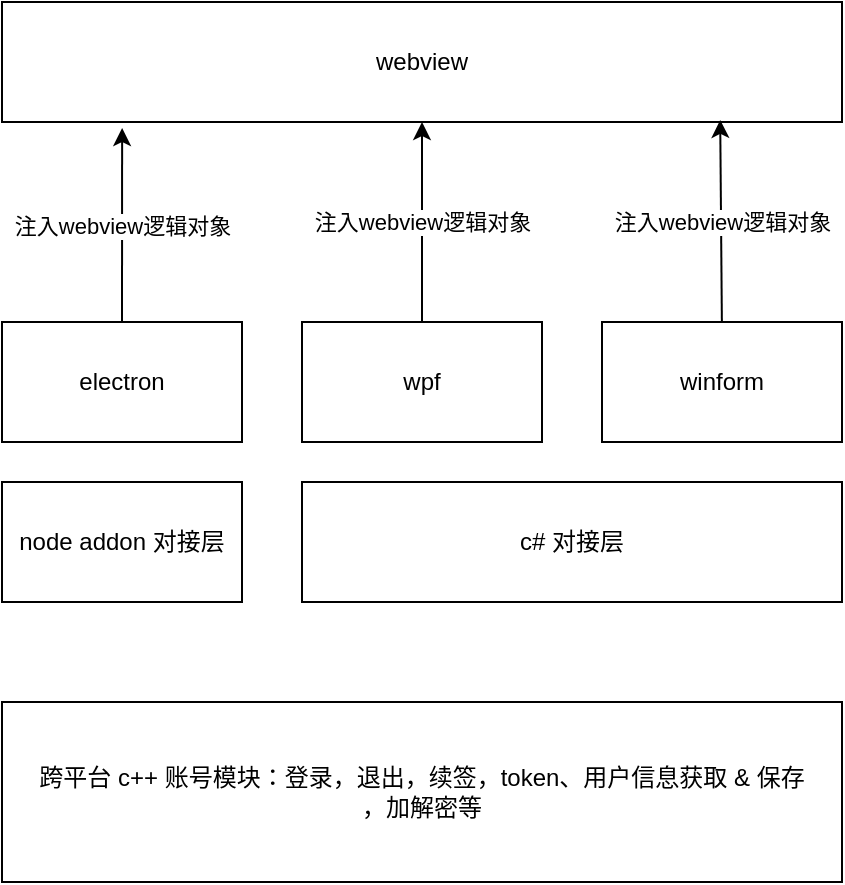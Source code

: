 <mxfile version="20.4.2" type="github"><diagram id="rviLNESX0pNRaedJojf6" name="Page-1"><mxGraphModel dx="981" dy="526" grid="1" gridSize="10" guides="1" tooltips="1" connect="1" arrows="1" fold="1" page="1" pageScale="1" pageWidth="1169" pageHeight="827" math="0" shadow="0"><root><mxCell id="0"/><mxCell id="1" parent="0"/><mxCell id="pY5mBBkZu3VJMeI7R4UO-1" value="electron" style="rounded=0;whiteSpace=wrap;html=1;" vertex="1" parent="1"><mxGeometry x="110" y="310" width="120" height="60" as="geometry"/></mxCell><mxCell id="pY5mBBkZu3VJMeI7R4UO-2" value="wpf" style="rounded=0;whiteSpace=wrap;html=1;" vertex="1" parent="1"><mxGeometry x="260" y="310" width="120" height="60" as="geometry"/></mxCell><mxCell id="pY5mBBkZu3VJMeI7R4UO-3" value="winform" style="rounded=0;whiteSpace=wrap;html=1;" vertex="1" parent="1"><mxGeometry x="410" y="310" width="120" height="60" as="geometry"/></mxCell><mxCell id="pY5mBBkZu3VJMeI7R4UO-4" value="node addon 对接层" style="rounded=0;whiteSpace=wrap;html=1;" vertex="1" parent="1"><mxGeometry x="110" y="390" width="120" height="60" as="geometry"/></mxCell><mxCell id="pY5mBBkZu3VJMeI7R4UO-5" value="跨平台 c++ 账号模块：登录，退出，续签，token、用户信息获取 &amp;amp; 保存&lt;br&gt;，加解密等" style="rounded=0;whiteSpace=wrap;html=1;" vertex="1" parent="1"><mxGeometry x="110" y="500" width="420" height="90" as="geometry"/></mxCell><mxCell id="pY5mBBkZu3VJMeI7R4UO-6" value="webview" style="rounded=0;whiteSpace=wrap;html=1;" vertex="1" parent="1"><mxGeometry x="110" y="150" width="420" height="60" as="geometry"/></mxCell><mxCell id="pY5mBBkZu3VJMeI7R4UO-7" value="c# 对接层" style="rounded=0;whiteSpace=wrap;html=1;" vertex="1" parent="1"><mxGeometry x="260" y="390" width="270" height="60" as="geometry"/></mxCell><mxCell id="pY5mBBkZu3VJMeI7R4UO-15" value="注入webview逻辑对象" style="endArrow=classic;html=1;rounded=0;entryX=0.143;entryY=1.05;entryDx=0;entryDy=0;entryPerimeter=0;exitX=0.5;exitY=0;exitDx=0;exitDy=0;" edge="1" parent="1" source="pY5mBBkZu3VJMeI7R4UO-1" target="pY5mBBkZu3VJMeI7R4UO-6"><mxGeometry width="50" height="50" relative="1" as="geometry"><mxPoint x="320" y="330" as="sourcePoint"/><mxPoint x="370" y="280" as="targetPoint"/></mxGeometry></mxCell><mxCell id="pY5mBBkZu3VJMeI7R4UO-16" value="注入webview逻辑对象" style="endArrow=classic;html=1;rounded=0;entryX=0.5;entryY=1;entryDx=0;entryDy=0;exitX=0.5;exitY=0;exitDx=0;exitDy=0;" edge="1" parent="1" source="pY5mBBkZu3VJMeI7R4UO-2" target="pY5mBBkZu3VJMeI7R4UO-6"><mxGeometry width="50" height="50" relative="1" as="geometry"><mxPoint x="319.5" y="307" as="sourcePoint"/><mxPoint x="319.56" y="90" as="targetPoint"/></mxGeometry></mxCell><mxCell id="pY5mBBkZu3VJMeI7R4UO-17" value="注入webview逻辑对象" style="endArrow=classic;html=1;rounded=0;exitX=0.5;exitY=0;exitDx=0;exitDy=0;entryX=0.855;entryY=0.983;entryDx=0;entryDy=0;entryPerimeter=0;" edge="1" parent="1" target="pY5mBBkZu3VJMeI7R4UO-6"><mxGeometry width="50" height="50" relative="1" as="geometry"><mxPoint x="469.94" y="310" as="sourcePoint"/><mxPoint x="470" y="90" as="targetPoint"/></mxGeometry></mxCell></root></mxGraphModel></diagram></mxfile>